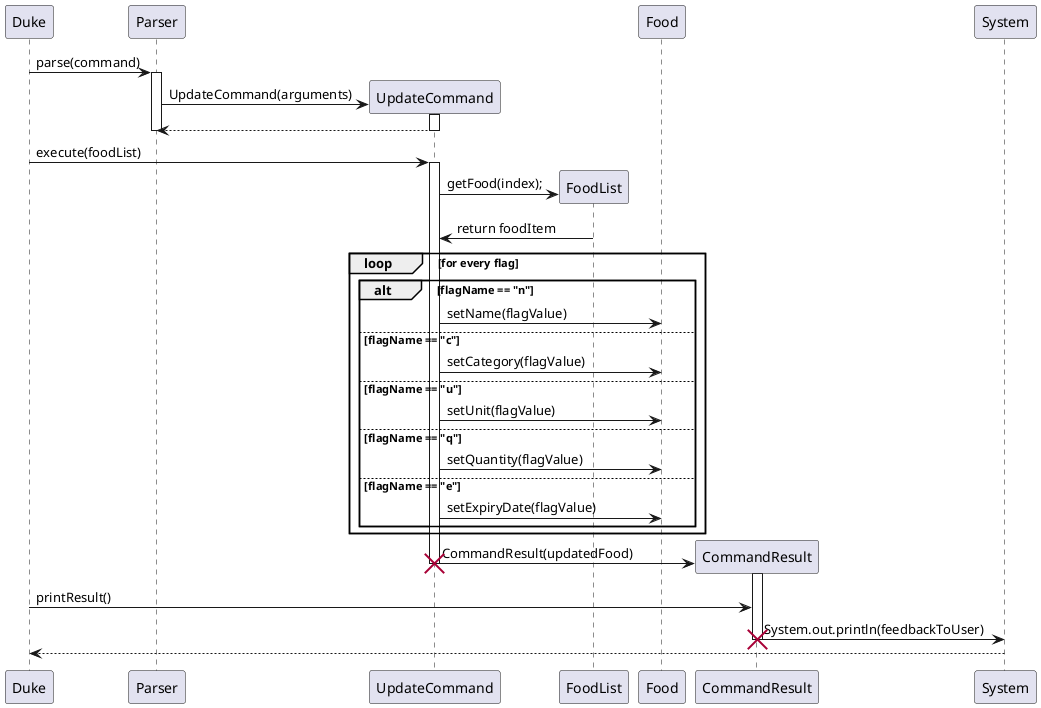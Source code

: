 @startuml
Duke -> Parser: parse(command)
activate Parser

create UpdateCommand
UpdateCommand <- Parser : UpdateCommand(arguments)
activate UpdateCommand
UpdateCommand --> Parser
deactivate UpdateCommand
deactivate Parser

Duke -> UpdateCommand : execute(foodList)
activate UpdateCommand

create FoodList
UpdateCommand -> FoodList: getFood(index);
FoodList -> UpdateCommand: return foodItem

loop for every flag
    alt flagName == "n"
        UpdateCommand -> Food: setName(flagValue)
    else flagName == "c"
            UpdateCommand -> Food: setCategory(flagValue)
    else flagName == "u"
            UpdateCommand -> Food: setUnit(flagValue)
    else flagName == "q"
            UpdateCommand -> Food: setQuantity(flagValue)
    else flagName == "e"
            UpdateCommand -> Food: setExpiryDate(flagValue)
    end
end

create CommandResult
UpdateCommand -> CommandResult : CommandResult(updatedFood)
activate CommandResult
deactivate UpdateCommand
destroy UpdateCommand

Duke -> CommandResult: printResult()
CommandResult->System: System.out.println(feedbackToUser)
deactivate CommandResult
destroy CommandResult

System --> Duke
@enduml